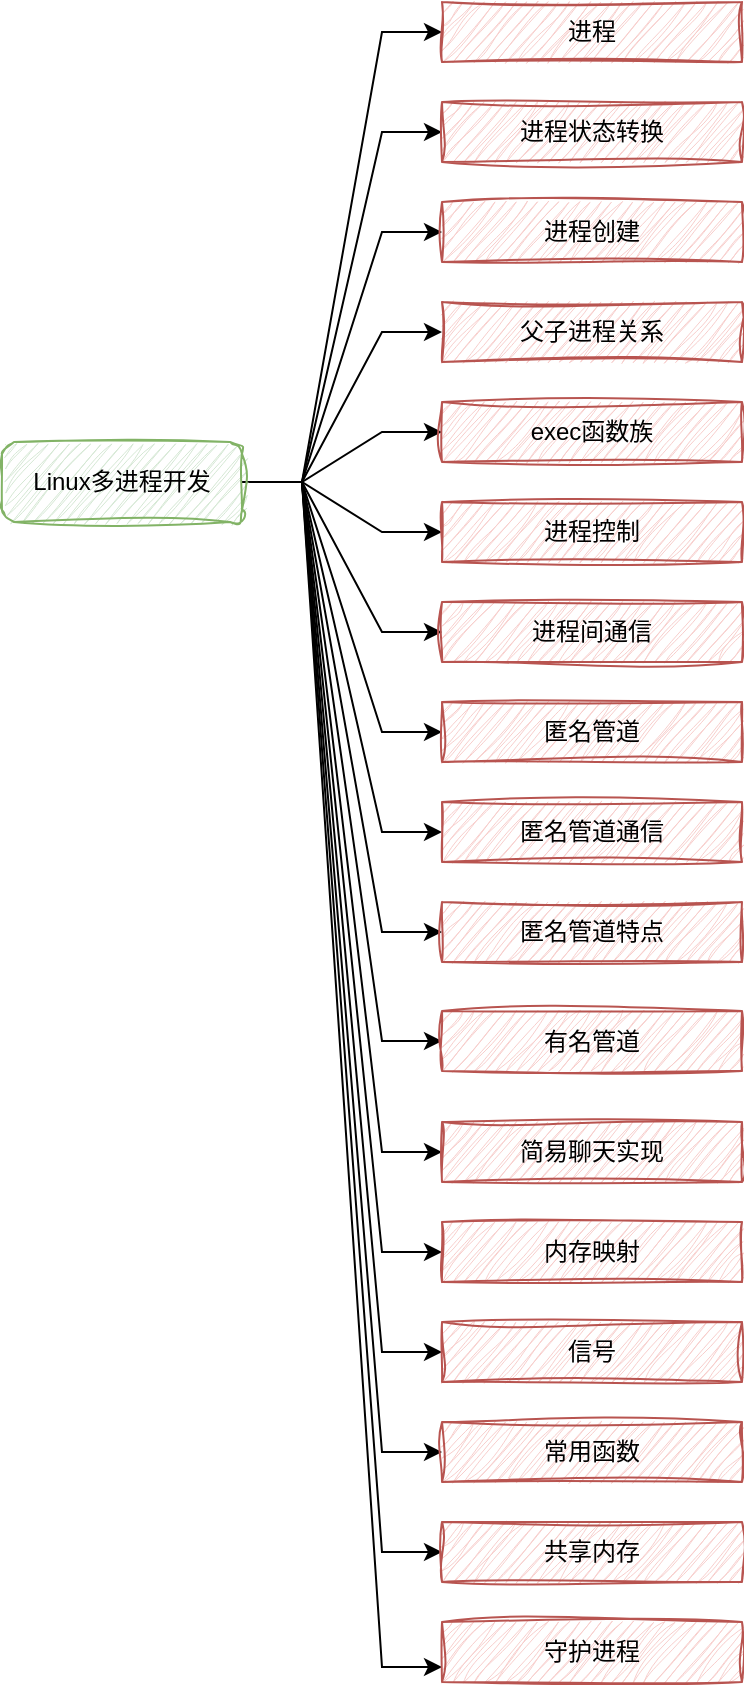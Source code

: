 <mxfile version="21.8.1" type="github">
  <diagram name="第 1 页" id="2bs5ZyLC9dE2MSnKkybB">
    <mxGraphModel dx="1426" dy="751" grid="1" gridSize="10" guides="1" tooltips="1" connect="1" arrows="1" fold="1" page="1" pageScale="1" pageWidth="827" pageHeight="1169" math="0" shadow="0">
      <root>
        <mxCell id="0" />
        <mxCell id="1" parent="0" />
        <mxCell id="sGKTkstdBS1jnYtq7SaR-38" style="edgeStyle=entityRelationEdgeStyle;rounded=0;orthogonalLoop=1;jettySize=auto;html=1;exitX=1;exitY=0.5;exitDx=0;exitDy=0;entryX=0;entryY=0.5;entryDx=0;entryDy=0;" edge="1" parent="1" source="sGKTkstdBS1jnYtq7SaR-1" target="sGKTkstdBS1jnYtq7SaR-2">
          <mxGeometry relative="1" as="geometry" />
        </mxCell>
        <mxCell id="sGKTkstdBS1jnYtq7SaR-39" style="edgeStyle=entityRelationEdgeStyle;rounded=0;orthogonalLoop=1;jettySize=auto;html=1;exitX=1;exitY=0.5;exitDx=0;exitDy=0;" edge="1" parent="1" source="sGKTkstdBS1jnYtq7SaR-1" target="sGKTkstdBS1jnYtq7SaR-3">
          <mxGeometry relative="1" as="geometry" />
        </mxCell>
        <mxCell id="sGKTkstdBS1jnYtq7SaR-40" style="edgeStyle=entityRelationEdgeStyle;rounded=0;orthogonalLoop=1;jettySize=auto;html=1;exitX=1;exitY=0.5;exitDx=0;exitDy=0;" edge="1" parent="1" source="sGKTkstdBS1jnYtq7SaR-1" target="sGKTkstdBS1jnYtq7SaR-4">
          <mxGeometry relative="1" as="geometry" />
        </mxCell>
        <mxCell id="sGKTkstdBS1jnYtq7SaR-41" style="edgeStyle=entityRelationEdgeStyle;rounded=0;orthogonalLoop=1;jettySize=auto;html=1;exitX=1;exitY=0.5;exitDx=0;exitDy=0;" edge="1" parent="1" source="sGKTkstdBS1jnYtq7SaR-1" target="sGKTkstdBS1jnYtq7SaR-11">
          <mxGeometry relative="1" as="geometry" />
        </mxCell>
        <mxCell id="sGKTkstdBS1jnYtq7SaR-42" style="edgeStyle=entityRelationEdgeStyle;rounded=0;orthogonalLoop=1;jettySize=auto;html=1;exitX=1;exitY=0.5;exitDx=0;exitDy=0;" edge="1" parent="1" source="sGKTkstdBS1jnYtq7SaR-1" target="sGKTkstdBS1jnYtq7SaR-12">
          <mxGeometry relative="1" as="geometry" />
        </mxCell>
        <mxCell id="sGKTkstdBS1jnYtq7SaR-43" style="edgeStyle=entityRelationEdgeStyle;rounded=0;orthogonalLoop=1;jettySize=auto;html=1;exitX=1;exitY=0.5;exitDx=0;exitDy=0;entryX=0;entryY=0.5;entryDx=0;entryDy=0;" edge="1" parent="1" source="sGKTkstdBS1jnYtq7SaR-1" target="sGKTkstdBS1jnYtq7SaR-13">
          <mxGeometry relative="1" as="geometry" />
        </mxCell>
        <mxCell id="sGKTkstdBS1jnYtq7SaR-44" style="edgeStyle=entityRelationEdgeStyle;rounded=0;orthogonalLoop=1;jettySize=auto;html=1;exitX=1;exitY=0.5;exitDx=0;exitDy=0;entryX=0;entryY=0.5;entryDx=0;entryDy=0;" edge="1" parent="1" source="sGKTkstdBS1jnYtq7SaR-1" target="sGKTkstdBS1jnYtq7SaR-14">
          <mxGeometry relative="1" as="geometry" />
        </mxCell>
        <mxCell id="sGKTkstdBS1jnYtq7SaR-45" style="edgeStyle=entityRelationEdgeStyle;rounded=0;orthogonalLoop=1;jettySize=auto;html=1;exitX=1;exitY=0.5;exitDx=0;exitDy=0;entryX=0;entryY=0.5;entryDx=0;entryDy=0;" edge="1" parent="1" source="sGKTkstdBS1jnYtq7SaR-1" target="sGKTkstdBS1jnYtq7SaR-15">
          <mxGeometry relative="1" as="geometry" />
        </mxCell>
        <mxCell id="sGKTkstdBS1jnYtq7SaR-46" style="edgeStyle=entityRelationEdgeStyle;rounded=0;orthogonalLoop=1;jettySize=auto;html=1;exitX=1;exitY=0.5;exitDx=0;exitDy=0;entryX=0;entryY=0.5;entryDx=0;entryDy=0;" edge="1" parent="1" source="sGKTkstdBS1jnYtq7SaR-1" target="sGKTkstdBS1jnYtq7SaR-16">
          <mxGeometry relative="1" as="geometry" />
        </mxCell>
        <mxCell id="sGKTkstdBS1jnYtq7SaR-47" style="edgeStyle=entityRelationEdgeStyle;rounded=0;orthogonalLoop=1;jettySize=auto;html=1;exitX=1;exitY=0.5;exitDx=0;exitDy=0;entryX=0;entryY=0.5;entryDx=0;entryDy=0;" edge="1" parent="1" source="sGKTkstdBS1jnYtq7SaR-1" target="sGKTkstdBS1jnYtq7SaR-17">
          <mxGeometry relative="1" as="geometry" />
        </mxCell>
        <mxCell id="sGKTkstdBS1jnYtq7SaR-49" style="edgeStyle=entityRelationEdgeStyle;rounded=0;orthogonalLoop=1;jettySize=auto;html=1;exitX=1;exitY=0.5;exitDx=0;exitDy=0;entryX=0;entryY=0.5;entryDx=0;entryDy=0;" edge="1" parent="1" source="sGKTkstdBS1jnYtq7SaR-1" target="sGKTkstdBS1jnYtq7SaR-18">
          <mxGeometry relative="1" as="geometry" />
        </mxCell>
        <mxCell id="sGKTkstdBS1jnYtq7SaR-50" style="edgeStyle=entityRelationEdgeStyle;rounded=0;orthogonalLoop=1;jettySize=auto;html=1;exitX=1;exitY=0.5;exitDx=0;exitDy=0;entryX=0;entryY=0.5;entryDx=0;entryDy=0;" edge="1" parent="1" source="sGKTkstdBS1jnYtq7SaR-1" target="sGKTkstdBS1jnYtq7SaR-19">
          <mxGeometry relative="1" as="geometry" />
        </mxCell>
        <mxCell id="sGKTkstdBS1jnYtq7SaR-51" style="edgeStyle=entityRelationEdgeStyle;rounded=0;orthogonalLoop=1;jettySize=auto;html=1;exitX=1;exitY=0.5;exitDx=0;exitDy=0;entryX=0;entryY=0.5;entryDx=0;entryDy=0;" edge="1" parent="1" source="sGKTkstdBS1jnYtq7SaR-1" target="sGKTkstdBS1jnYtq7SaR-20">
          <mxGeometry relative="1" as="geometry" />
        </mxCell>
        <mxCell id="sGKTkstdBS1jnYtq7SaR-52" style="edgeStyle=entityRelationEdgeStyle;rounded=0;orthogonalLoop=1;jettySize=auto;html=1;exitX=1;exitY=0.5;exitDx=0;exitDy=0;" edge="1" parent="1" source="sGKTkstdBS1jnYtq7SaR-1" target="sGKTkstdBS1jnYtq7SaR-21">
          <mxGeometry relative="1" as="geometry" />
        </mxCell>
        <mxCell id="sGKTkstdBS1jnYtq7SaR-53" style="edgeStyle=entityRelationEdgeStyle;rounded=0;orthogonalLoop=1;jettySize=auto;html=1;exitX=1;exitY=0.5;exitDx=0;exitDy=0;entryX=0;entryY=0.5;entryDx=0;entryDy=0;" edge="1" parent="1" source="sGKTkstdBS1jnYtq7SaR-1" target="sGKTkstdBS1jnYtq7SaR-22">
          <mxGeometry relative="1" as="geometry" />
        </mxCell>
        <mxCell id="sGKTkstdBS1jnYtq7SaR-54" style="edgeStyle=entityRelationEdgeStyle;rounded=0;orthogonalLoop=1;jettySize=auto;html=1;exitX=1;exitY=0.5;exitDx=0;exitDy=0;entryX=0;entryY=0.5;entryDx=0;entryDy=0;" edge="1" parent="1" source="sGKTkstdBS1jnYtq7SaR-1" target="sGKTkstdBS1jnYtq7SaR-23">
          <mxGeometry relative="1" as="geometry" />
        </mxCell>
        <mxCell id="sGKTkstdBS1jnYtq7SaR-55" style="edgeStyle=entityRelationEdgeStyle;rounded=0;orthogonalLoop=1;jettySize=auto;html=1;exitX=1;exitY=0.5;exitDx=0;exitDy=0;entryX=0;entryY=0.75;entryDx=0;entryDy=0;" edge="1" parent="1" source="sGKTkstdBS1jnYtq7SaR-1" target="sGKTkstdBS1jnYtq7SaR-24">
          <mxGeometry relative="1" as="geometry" />
        </mxCell>
        <mxCell id="sGKTkstdBS1jnYtq7SaR-1" value="Linux多进程开发" style="rounded=1;whiteSpace=wrap;html=1;fillColor=#d5e8d4;strokeColor=#82b366;sketch=1;curveFitting=1;jiggle=2;" vertex="1" parent="1">
          <mxGeometry x="10" y="300" width="120" height="40" as="geometry" />
        </mxCell>
        <mxCell id="sGKTkstdBS1jnYtq7SaR-2" value="进程" style="rounded=0;whiteSpace=wrap;html=1;fillColor=#f8cecc;strokeColor=#b85450;sketch=1;curveFitting=1;jiggle=2;glass=0;shadow=0;" vertex="1" parent="1">
          <mxGeometry x="230" y="80" width="150" height="30" as="geometry" />
        </mxCell>
        <mxCell id="sGKTkstdBS1jnYtq7SaR-3" value="进程状态转换" style="rounded=0;whiteSpace=wrap;html=1;fillColor=#f8cecc;strokeColor=#b85450;sketch=1;curveFitting=1;jiggle=2;glass=0;shadow=0;" vertex="1" parent="1">
          <mxGeometry x="230" y="130" width="150" height="30" as="geometry" />
        </mxCell>
        <mxCell id="sGKTkstdBS1jnYtq7SaR-4" value="进程创建" style="rounded=0;whiteSpace=wrap;html=1;fillColor=#f8cecc;strokeColor=#b85450;sketch=1;curveFitting=1;jiggle=2;glass=0;shadow=0;" vertex="1" parent="1">
          <mxGeometry x="230" y="180" width="150" height="30" as="geometry" />
        </mxCell>
        <mxCell id="sGKTkstdBS1jnYtq7SaR-11" value="父子进程关系" style="rounded=0;whiteSpace=wrap;html=1;fillColor=#f8cecc;strokeColor=#b85450;sketch=1;curveFitting=1;jiggle=2;glass=0;shadow=0;" vertex="1" parent="1">
          <mxGeometry x="230" y="230" width="150" height="30" as="geometry" />
        </mxCell>
        <mxCell id="sGKTkstdBS1jnYtq7SaR-12" value="exec函数族" style="rounded=0;whiteSpace=wrap;html=1;fillColor=#f8cecc;strokeColor=#b85450;sketch=1;curveFitting=1;jiggle=2;glass=0;shadow=0;" vertex="1" parent="1">
          <mxGeometry x="230" y="280" width="150" height="30" as="geometry" />
        </mxCell>
        <mxCell id="sGKTkstdBS1jnYtq7SaR-13" value="进程控制" style="rounded=0;whiteSpace=wrap;html=1;fillColor=#f8cecc;strokeColor=#b85450;sketch=1;curveFitting=1;jiggle=2;glass=0;shadow=0;" vertex="1" parent="1">
          <mxGeometry x="230" y="330" width="150" height="30" as="geometry" />
        </mxCell>
        <mxCell id="sGKTkstdBS1jnYtq7SaR-14" value="进程间通信" style="rounded=0;whiteSpace=wrap;html=1;fillColor=#f8cecc;strokeColor=#b85450;sketch=1;curveFitting=1;jiggle=2;glass=0;shadow=0;" vertex="1" parent="1">
          <mxGeometry x="230" y="380" width="150" height="30" as="geometry" />
        </mxCell>
        <mxCell id="sGKTkstdBS1jnYtq7SaR-15" value="匿名管道" style="rounded=0;whiteSpace=wrap;html=1;fillColor=#f8cecc;strokeColor=#b85450;sketch=1;curveFitting=1;jiggle=2;glass=0;shadow=0;" vertex="1" parent="1">
          <mxGeometry x="230" y="430" width="150" height="30" as="geometry" />
        </mxCell>
        <mxCell id="sGKTkstdBS1jnYtq7SaR-16" value="匿名管道通信" style="rounded=0;whiteSpace=wrap;html=1;fillColor=#f8cecc;strokeColor=#b85450;sketch=1;curveFitting=1;jiggle=2;glass=0;shadow=0;" vertex="1" parent="1">
          <mxGeometry x="230" y="480" width="150" height="30" as="geometry" />
        </mxCell>
        <mxCell id="sGKTkstdBS1jnYtq7SaR-17" value="匿名管道特点" style="rounded=0;whiteSpace=wrap;html=1;fillColor=#f8cecc;strokeColor=#b85450;sketch=1;curveFitting=1;jiggle=2;glass=0;shadow=0;" vertex="1" parent="1">
          <mxGeometry x="230" y="530" width="150" height="30" as="geometry" />
        </mxCell>
        <mxCell id="sGKTkstdBS1jnYtq7SaR-18" value="有名管道" style="rounded=0;whiteSpace=wrap;html=1;fillColor=#f8cecc;strokeColor=#b85450;sketch=1;curveFitting=1;jiggle=2;glass=0;shadow=0;" vertex="1" parent="1">
          <mxGeometry x="230" y="584.5" width="150" height="30" as="geometry" />
        </mxCell>
        <mxCell id="sGKTkstdBS1jnYtq7SaR-19" value="简易聊天实现" style="rounded=0;whiteSpace=wrap;html=1;fillColor=#f8cecc;strokeColor=#b85450;sketch=1;curveFitting=1;jiggle=2;glass=0;shadow=0;" vertex="1" parent="1">
          <mxGeometry x="230" y="640" width="150" height="30" as="geometry" />
        </mxCell>
        <mxCell id="sGKTkstdBS1jnYtq7SaR-20" value="内存映射" style="rounded=0;whiteSpace=wrap;html=1;fillColor=#f8cecc;strokeColor=#b85450;sketch=1;curveFitting=1;jiggle=2;glass=0;shadow=0;" vertex="1" parent="1">
          <mxGeometry x="230" y="690" width="150" height="30" as="geometry" />
        </mxCell>
        <mxCell id="sGKTkstdBS1jnYtq7SaR-21" value="信号" style="rounded=0;whiteSpace=wrap;html=1;fillColor=#f8cecc;strokeColor=#b85450;sketch=1;curveFitting=1;jiggle=2;glass=0;shadow=0;" vertex="1" parent="1">
          <mxGeometry x="230" y="740" width="150" height="30" as="geometry" />
        </mxCell>
        <mxCell id="sGKTkstdBS1jnYtq7SaR-22" value="常用函数" style="rounded=0;whiteSpace=wrap;html=1;fillColor=#f8cecc;strokeColor=#b85450;sketch=1;curveFitting=1;jiggle=2;glass=0;shadow=0;" vertex="1" parent="1">
          <mxGeometry x="230" y="790" width="150" height="30" as="geometry" />
        </mxCell>
        <mxCell id="sGKTkstdBS1jnYtq7SaR-23" value="共享内存" style="rounded=0;whiteSpace=wrap;html=1;fillColor=#f8cecc;strokeColor=#b85450;sketch=1;curveFitting=1;jiggle=2;glass=0;shadow=0;" vertex="1" parent="1">
          <mxGeometry x="230" y="840" width="150" height="30" as="geometry" />
        </mxCell>
        <mxCell id="sGKTkstdBS1jnYtq7SaR-24" value="守护进程" style="rounded=0;whiteSpace=wrap;html=1;fillColor=#f8cecc;strokeColor=#b85450;sketch=1;curveFitting=1;jiggle=2;glass=0;shadow=0;" vertex="1" parent="1">
          <mxGeometry x="230" y="890" width="150" height="30" as="geometry" />
        </mxCell>
      </root>
    </mxGraphModel>
  </diagram>
</mxfile>
